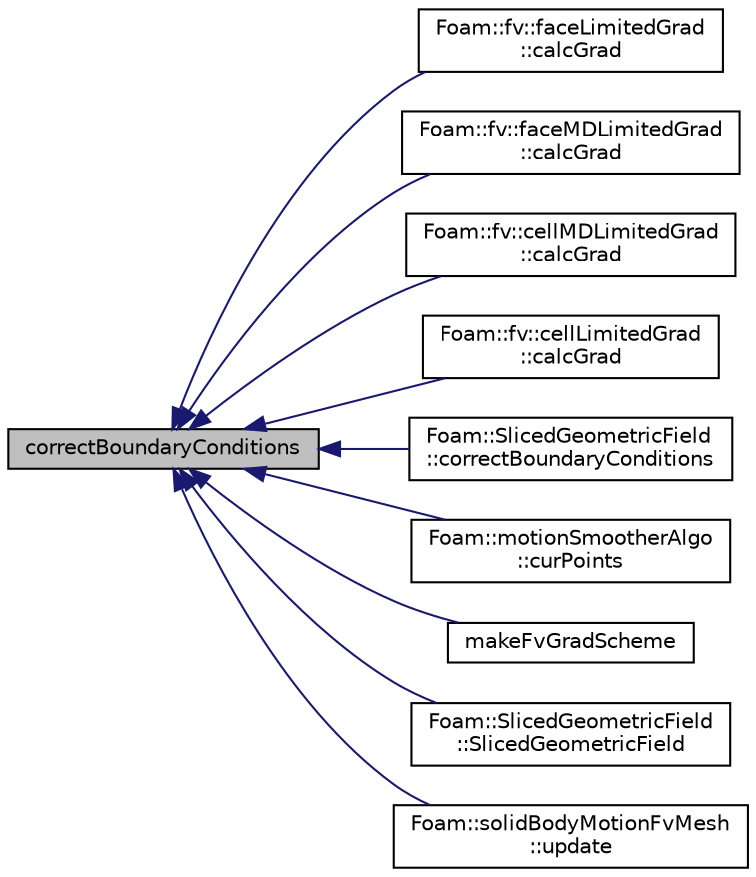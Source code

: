 digraph "correctBoundaryConditions"
{
  bgcolor="transparent";
  edge [fontname="Helvetica",fontsize="10",labelfontname="Helvetica",labelfontsize="10"];
  node [fontname="Helvetica",fontsize="10",shape=record];
  rankdir="LR";
  Node1 [label="correctBoundaryConditions",height=0.2,width=0.4,color="black", fillcolor="grey75", style="filled", fontcolor="black"];
  Node1 -> Node2 [dir="back",color="midnightblue",fontsize="10",style="solid",fontname="Helvetica"];
  Node2 [label="Foam::fv::faceLimitedGrad\l::calcGrad",height=0.2,width=0.4,color="black",URL="$a00720.html#ad8d9cb82461fad7624154d2e66528aa7"];
  Node1 -> Node3 [dir="back",color="midnightblue",fontsize="10",style="solid",fontname="Helvetica"];
  Node3 [label="Foam::fv::faceMDLimitedGrad\l::calcGrad",height=0.2,width=0.4,color="black",URL="$a00722.html#ad8d9cb82461fad7624154d2e66528aa7"];
  Node1 -> Node4 [dir="back",color="midnightblue",fontsize="10",style="solid",fontname="Helvetica"];
  Node4 [label="Foam::fv::cellMDLimitedGrad\l::calcGrad",height=0.2,width=0.4,color="black",URL="$a00216.html#a9e6946d5c172823826c394cab9979f17"];
  Node1 -> Node5 [dir="back",color="midnightblue",fontsize="10",style="solid",fontname="Helvetica"];
  Node5 [label="Foam::fv::cellLimitedGrad\l::calcGrad",height=0.2,width=0.4,color="black",URL="$a00212.html#a9e6946d5c172823826c394cab9979f17"];
  Node1 -> Node6 [dir="back",color="midnightblue",fontsize="10",style="solid",fontname="Helvetica"];
  Node6 [label="Foam::SlicedGeometricField\l::correctBoundaryConditions",height=0.2,width=0.4,color="black",URL="$a02324.html#acaf6878ef900e593c4b20812f1b567d6",tooltip="Correct boundary field. "];
  Node1 -> Node7 [dir="back",color="midnightblue",fontsize="10",style="solid",fontname="Helvetica"];
  Node7 [label="Foam::motionSmootherAlgo\l::curPoints",height=0.2,width=0.4,color="black",URL="$a01521.html#a897bb9550f17845c9ab361582659cbee",tooltip="Get the current points (oldPoints+scale*displacement) "];
  Node1 -> Node8 [dir="back",color="midnightblue",fontsize="10",style="solid",fontname="Helvetica"];
  Node8 [label="makeFvGradScheme",height=0.2,width=0.4,color="black",URL="$a05692.html#a392ada9a48d078ac5e73a2b100268766"];
  Node1 -> Node9 [dir="back",color="midnightblue",fontsize="10",style="solid",fontname="Helvetica"];
  Node9 [label="Foam::SlicedGeometricField\l::SlicedGeometricField",height=0.2,width=0.4,color="black",URL="$a02324.html#a96850e9157e95987ffb4ac25c30b84c7",tooltip="Construct from components and field to slice. "];
  Node1 -> Node10 [dir="back",color="midnightblue",fontsize="10",style="solid",fontname="Helvetica"];
  Node10 [label="Foam::solidBodyMotionFvMesh\l::update",height=0.2,width=0.4,color="black",URL="$a02352.html#aa2aac016e2bf7b5bd2b271786c2791aa",tooltip="Update the mesh for both mesh motion and topology change. "];
}
